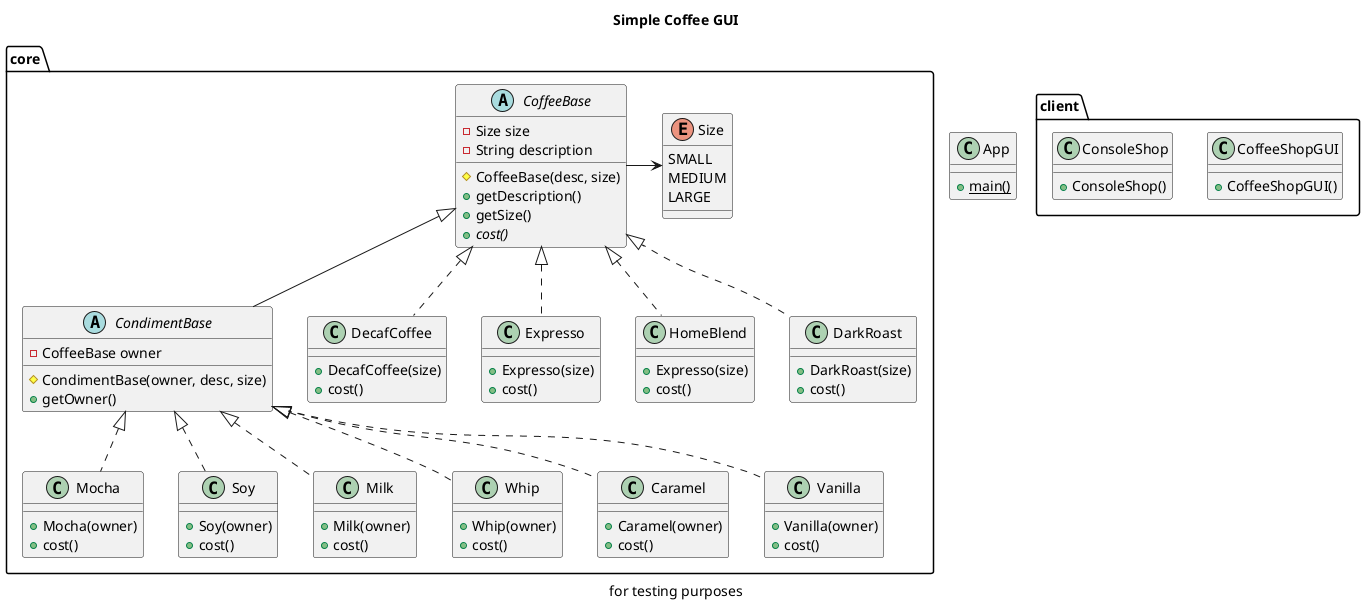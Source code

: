 @startuml basic_cv

title Simple Coffee GUI

package core
{
    abstract class CoffeeBase
    {
        -Size size
        -String description

        #CoffeeBase(desc, size)
        +getDescription()
        +getSize()
        {abstract} +cost()
    }
    
    abstract class CondimentBase
    {
        -CoffeeBase owner

        #CondimentBase(owner, desc, size)
        +getOwner()
    }
    
    class DecafCoffee
    {
        +DecafCoffee(size)
        +cost()
    }
    class Expresso
    {
        +Expresso(size)
        +cost()
    }
    class HomeBlend
    {
        +Expresso(size)
        +cost()
    }
    class DarkRoast
    {
        +DarkRoast(size)
        +cost()
    }
    
    class Mocha
    {
        +Mocha(owner)
        +cost()
    }

    class Soy
    {
        +Soy(owner)
        +cost()
    }

    class Milk
    {
        +Milk(owner)
        +cost()
    }

    class Whip
    {
        +Whip(owner)
        +cost()
    }

    class Caramel 
    {
        +Caramel(owner)
        +cost()
    }

    class Vanilla
    {
        +Vanilla(owner)
        +cost()
    }

    enum Size 
    {
        SMALL
        MEDIUM
        LARGE
    }
}

CoffeeBase <|.. DecafCoffee
CoffeeBase <|.. Expresso
CoffeeBase <|.. HomeBlend
CoffeeBase <|.. DarkRoast

CondimentBase <|.. Mocha
CondimentBase <|.. Soy
CondimentBase <|.. Milk
CondimentBase <|.. Whip
CondimentBase <|.. Caramel
CondimentBase <|.. Vanilla

CoffeeBase <|-- CondimentBase
CoffeeBase -> Size

package client
{
    class CoffeeShopGUI
    {
        +CoffeeShopGUI()
    }

    class ConsoleShop
    {
        +ConsoleShop()
    }
    caption for testing purposes 
}

class App
{
    {static} +main()
}

@enduml